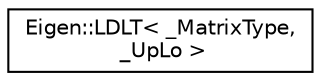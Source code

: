 digraph "Graphical Class Hierarchy"
{
  edge [fontname="Helvetica",fontsize="10",labelfontname="Helvetica",labelfontsize="10"];
  node [fontname="Helvetica",fontsize="10",shape=record];
  rankdir="LR";
  Node1 [label="Eigen::LDLT\< _MatrixType,\l _UpLo \>",height=0.2,width=0.4,color="black", fillcolor="white", style="filled",URL="$class_eigen_1_1_l_d_l_t.html",tooltip="Robust Cholesky decomposition of a matrix with pivoting. "];
}
